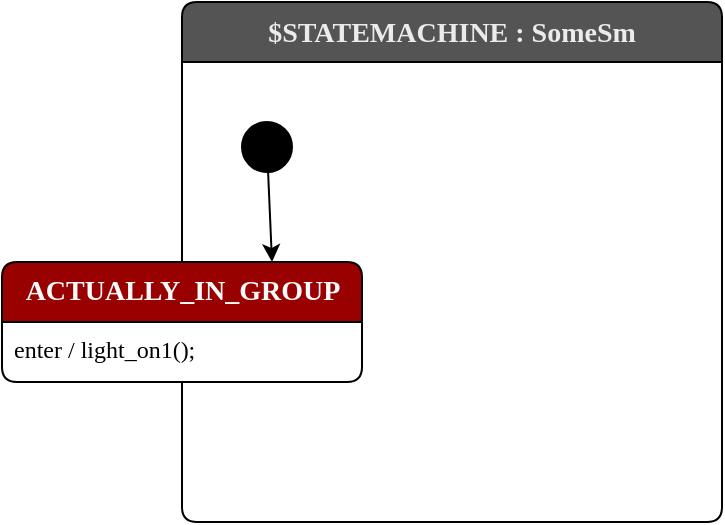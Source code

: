 <mxfile>
    <diagram id="Tqm6eFcu1KHT34LG2WWE" name="Page-1">
        <mxGraphModel dx="1223" dy="792" grid="1" gridSize="10" guides="1" tooltips="1" connect="1" arrows="1" fold="1" page="1" pageScale="1" pageWidth="850" pageHeight="1100" math="0" shadow="0">
            <root>
                <mxCell id="0"/>
                <mxCell id="1" parent="0"/>
                <mxCell id="27" value="$STATEMACHINE : SomeSm" style="shape=swimlane;rotatable=0;align=center;verticalAlign=top;fontFamily=Lucida Console;startSize=30;fontSize=14;fontStyle=1;swimlaneFillColor=default;rounded=1;arcSize=15;absoluteArcSize=1;fillColor=#545454;fontColor=#EBEBEB;" parent="1" vertex="1">
                    <mxGeometry x="110" y="50" width="270" height="260" as="geometry"/>
                </mxCell>
                <mxCell id="28" value=" " style="fontFamily=Lucida Console;align=left;verticalAlign=top;fillColor=none;gradientColor=none;strokeColor=none;rounded=0;spacingLeft=4;resizable=0;movable=0;deletable=0;rotatable=0;autosize=1;" parent="27" vertex="1" connectable="0">
                    <mxGeometry y="30" width="30" height="20" as="geometry"/>
                </mxCell>
                <mxCell id="30" value="$initial_state" style="shape=ellipse;aspect=fixed;fillColor=#000000;resizable=0;rotatable=0;noLabel=1;editable=0;" parent="27" vertex="1">
                    <mxGeometry x="30" y="60" width="25" height="25" as="geometry"/>
                </mxCell>
                <mxCell id="29" style="edgeStyle=none;html=1;entryX=0.75;entryY=0;entryDx=0;entryDy=0;" parent="27" source="30" target="37" edge="1">
                    <mxGeometry relative="1" as="geometry">
                        <mxPoint x="200" y="115" as="targetPoint"/>
                    </mxGeometry>
                </mxCell>
                <mxCell id="37" value="ACTUALLY_IN_GROUP" style="shape=swimlane;rotatable=0;align=center;verticalAlign=top;fontFamily=Lucida Console;startSize=30;fontSize=14;fontStyle=1;swimlaneFillColor=default;html=1;rounded=1;arcSize=15;absoluteArcSize=1;fillColor=#990000;fontColor=#FAFAFA;" parent="27" vertex="1">
                    <mxGeometry x="-90" y="130" width="180" height="60" as="geometry"/>
                </mxCell>
                <mxCell id="38" value="enter / light_on1();" style="fontFamily=Lucida Console;align=left;verticalAlign=top;fillColor=none;gradientColor=none;strokeColor=none;rounded=0;spacingLeft=4;resizable=0;movable=0;deletable=0;rotatable=0;autosize=1;" parent="37" vertex="1" connectable="0">
                    <mxGeometry y="30" width="160" height="20" as="geometry"/>
                </mxCell>
            </root>
        </mxGraphModel>
    </diagram>
</mxfile>